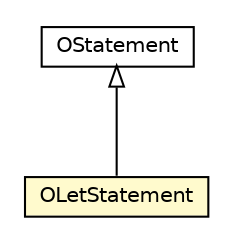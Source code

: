 #!/usr/local/bin/dot
#
# Class diagram 
# Generated by UMLGraph version R5_6-24-gf6e263 (http://www.umlgraph.org/)
#

digraph G {
	edge [fontname="Helvetica",fontsize=10,labelfontname="Helvetica",labelfontsize=10];
	node [fontname="Helvetica",fontsize=10,shape=plaintext];
	nodesep=0.25;
	ranksep=0.5;
	// com.orientechnologies.orient.core.sql.parser.OLetStatement
	c2266520 [label=<<table title="com.orientechnologies.orient.core.sql.parser.OLetStatement" border="0" cellborder="1" cellspacing="0" cellpadding="2" port="p" bgcolor="lemonChiffon" href="./OLetStatement.html">
		<tr><td><table border="0" cellspacing="0" cellpadding="1">
<tr><td align="center" balign="center"> OLetStatement </td></tr>
		</table></td></tr>
		</table>>, URL="./OLetStatement.html", fontname="Helvetica", fontcolor="black", fontsize=10.0];
	// com.orientechnologies.orient.core.sql.parser.OStatement
	c2266584 [label=<<table title="com.orientechnologies.orient.core.sql.parser.OStatement" border="0" cellborder="1" cellspacing="0" cellpadding="2" port="p" href="./OStatement.html">
		<tr><td><table border="0" cellspacing="0" cellpadding="1">
<tr><td align="center" balign="center"> OStatement </td></tr>
		</table></td></tr>
		</table>>, URL="./OStatement.html", fontname="Helvetica", fontcolor="black", fontsize=10.0];
	//com.orientechnologies.orient.core.sql.parser.OLetStatement extends com.orientechnologies.orient.core.sql.parser.OStatement
	c2266584:p -> c2266520:p [dir=back,arrowtail=empty];
}

